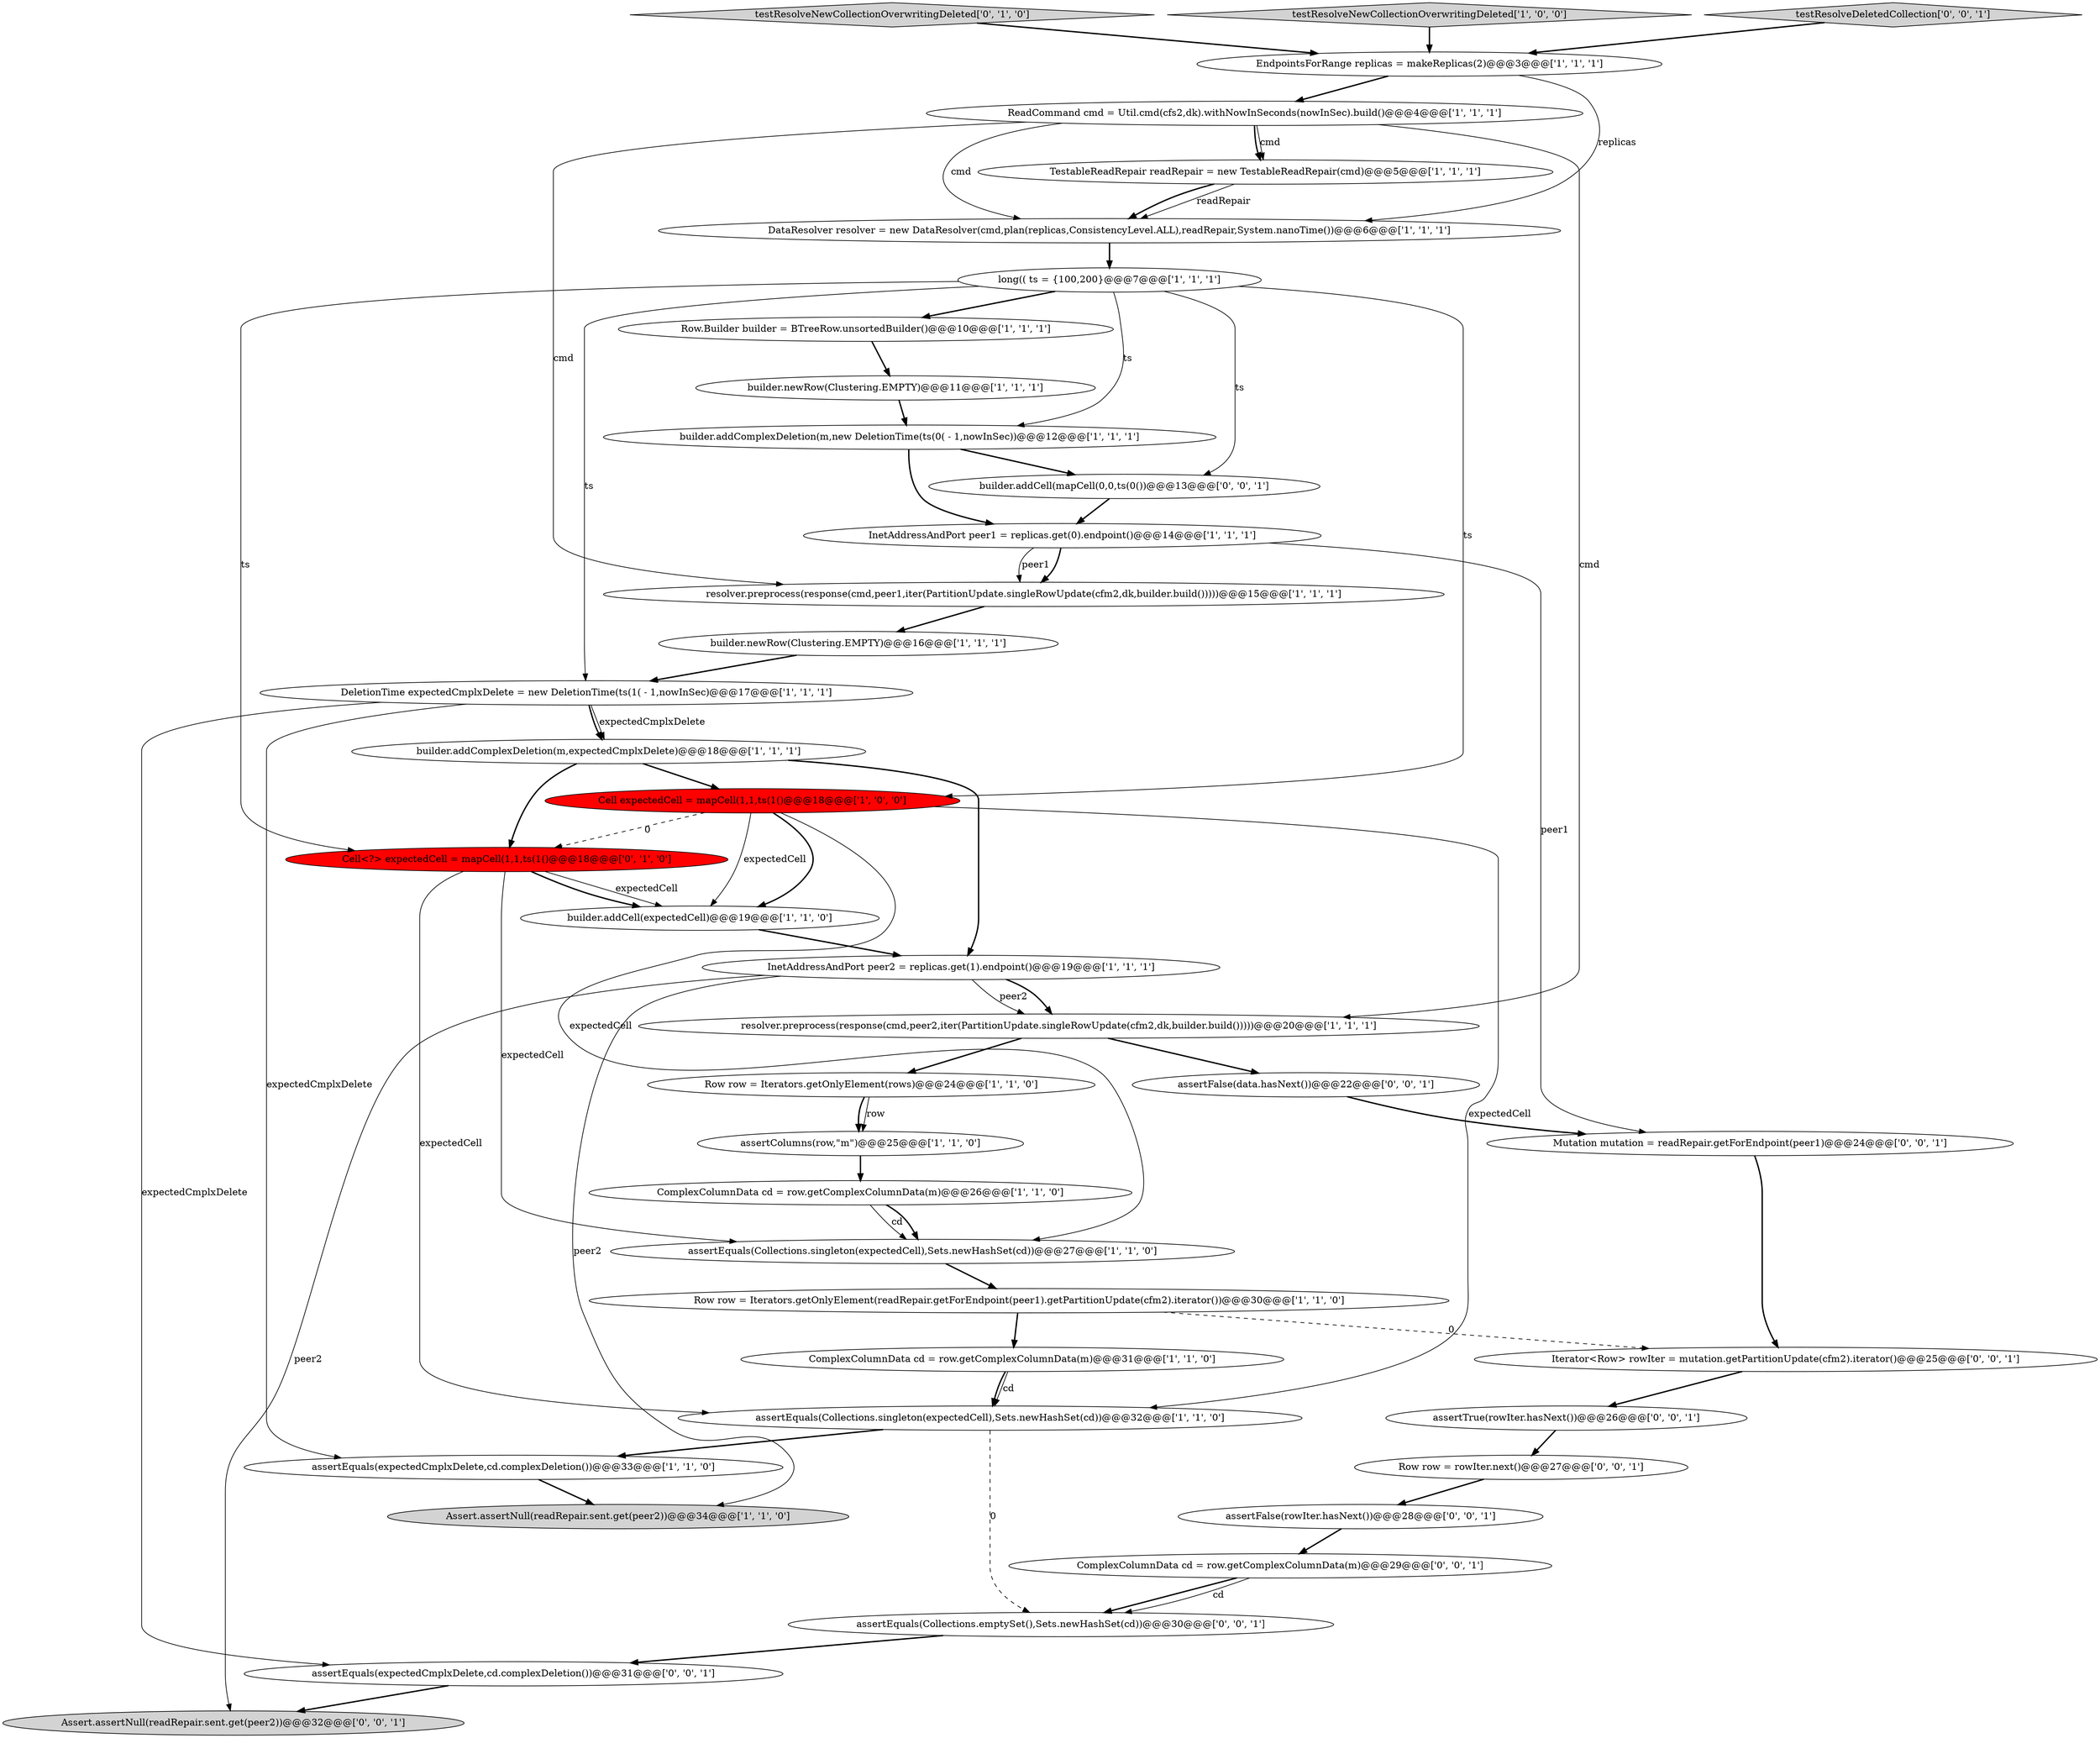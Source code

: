 digraph {
12 [style = filled, label = "assertEquals(Collections.singleton(expectedCell),Sets.newHashSet(cd))@@@27@@@['1', '1', '0']", fillcolor = white, shape = ellipse image = "AAA0AAABBB1BBB"];
19 [style = filled, label = "resolver.preprocess(response(cmd,peer2,iter(PartitionUpdate.singleRowUpdate(cfm2,dk,builder.build()))))@@@20@@@['1', '1', '1']", fillcolor = white, shape = ellipse image = "AAA0AAABBB1BBB"];
21 [style = filled, label = "InetAddressAndPort peer2 = replicas.get(1).endpoint()@@@19@@@['1', '1', '1']", fillcolor = white, shape = ellipse image = "AAA0AAABBB1BBB"];
35 [style = filled, label = "Iterator<Row> rowIter = mutation.getPartitionUpdate(cfm2).iterator()@@@25@@@['0', '0', '1']", fillcolor = white, shape = ellipse image = "AAA0AAABBB3BBB"];
4 [style = filled, label = "ComplexColumnData cd = row.getComplexColumnData(m)@@@26@@@['1', '1', '0']", fillcolor = white, shape = ellipse image = "AAA0AAABBB1BBB"];
22 [style = filled, label = "assertEquals(Collections.singleton(expectedCell),Sets.newHashSet(cd))@@@32@@@['1', '1', '0']", fillcolor = white, shape = ellipse image = "AAA0AAABBB1BBB"];
2 [style = filled, label = "ReadCommand cmd = Util.cmd(cfs2,dk).withNowInSeconds(nowInSec).build()@@@4@@@['1', '1', '1']", fillcolor = white, shape = ellipse image = "AAA0AAABBB1BBB"];
7 [style = filled, label = "builder.newRow(Clustering.EMPTY)@@@11@@@['1', '1', '1']", fillcolor = white, shape = ellipse image = "AAA0AAABBB1BBB"];
9 [style = filled, label = "Cell expectedCell = mapCell(1,1,ts(1()@@@18@@@['1', '0', '0']", fillcolor = red, shape = ellipse image = "AAA1AAABBB1BBB"];
14 [style = filled, label = "DataResolver resolver = new DataResolver(cmd,plan(replicas,ConsistencyLevel.ALL),readRepair,System.nanoTime())@@@6@@@['1', '1', '1']", fillcolor = white, shape = ellipse image = "AAA0AAABBB1BBB"];
32 [style = filled, label = "ComplexColumnData cd = row.getComplexColumnData(m)@@@29@@@['0', '0', '1']", fillcolor = white, shape = ellipse image = "AAA0AAABBB3BBB"];
6 [style = filled, label = "assertEquals(expectedCmplxDelete,cd.complexDeletion())@@@33@@@['1', '1', '0']", fillcolor = white, shape = ellipse image = "AAA0AAABBB1BBB"];
39 [style = filled, label = "assertFalse(rowIter.hasNext())@@@28@@@['0', '0', '1']", fillcolor = white, shape = ellipse image = "AAA0AAABBB3BBB"];
1 [style = filled, label = "long(( ts = {100,200}@@@7@@@['1', '1', '1']", fillcolor = white, shape = ellipse image = "AAA0AAABBB1BBB"];
23 [style = filled, label = "builder.addComplexDeletion(m,expectedCmplxDelete)@@@18@@@['1', '1', '1']", fillcolor = white, shape = ellipse image = "AAA0AAABBB1BBB"];
27 [style = filled, label = "testResolveNewCollectionOverwritingDeleted['0', '1', '0']", fillcolor = lightgray, shape = diamond image = "AAA0AAABBB2BBB"];
31 [style = filled, label = "Row row = rowIter.next()@@@27@@@['0', '0', '1']", fillcolor = white, shape = ellipse image = "AAA0AAABBB3BBB"];
15 [style = filled, label = "testResolveNewCollectionOverwritingDeleted['1', '0', '0']", fillcolor = lightgray, shape = diamond image = "AAA0AAABBB1BBB"];
13 [style = filled, label = "builder.addComplexDeletion(m,new DeletionTime(ts(0( - 1,nowInSec))@@@12@@@['1', '1', '1']", fillcolor = white, shape = ellipse image = "AAA0AAABBB1BBB"];
36 [style = filled, label = "testResolveDeletedCollection['0', '0', '1']", fillcolor = lightgray, shape = diamond image = "AAA0AAABBB3BBB"];
17 [style = filled, label = "assertColumns(row,\"m\")@@@25@@@['1', '1', '0']", fillcolor = white, shape = ellipse image = "AAA0AAABBB1BBB"];
8 [style = filled, label = "resolver.preprocess(response(cmd,peer1,iter(PartitionUpdate.singleRowUpdate(cfm2,dk,builder.build()))))@@@15@@@['1', '1', '1']", fillcolor = white, shape = ellipse image = "AAA0AAABBB1BBB"];
34 [style = filled, label = "assertTrue(rowIter.hasNext())@@@26@@@['0', '0', '1']", fillcolor = white, shape = ellipse image = "AAA0AAABBB3BBB"];
33 [style = filled, label = "assertEquals(expectedCmplxDelete,cd.complexDeletion())@@@31@@@['0', '0', '1']", fillcolor = white, shape = ellipse image = "AAA0AAABBB3BBB"];
28 [style = filled, label = "Cell<?> expectedCell = mapCell(1,1,ts(1()@@@18@@@['0', '1', '0']", fillcolor = red, shape = ellipse image = "AAA1AAABBB2BBB"];
29 [style = filled, label = "assertFalse(data.hasNext())@@@22@@@['0', '0', '1']", fillcolor = white, shape = ellipse image = "AAA0AAABBB3BBB"];
25 [style = filled, label = "EndpointsForRange replicas = makeReplicas(2)@@@3@@@['1', '1', '1']", fillcolor = white, shape = ellipse image = "AAA0AAABBB1BBB"];
37 [style = filled, label = "Mutation mutation = readRepair.getForEndpoint(peer1)@@@24@@@['0', '0', '1']", fillcolor = white, shape = ellipse image = "AAA0AAABBB3BBB"];
3 [style = filled, label = "Row.Builder builder = BTreeRow.unsortedBuilder()@@@10@@@['1', '1', '1']", fillcolor = white, shape = ellipse image = "AAA0AAABBB1BBB"];
24 [style = filled, label = "builder.addCell(expectedCell)@@@19@@@['1', '1', '0']", fillcolor = white, shape = ellipse image = "AAA0AAABBB1BBB"];
40 [style = filled, label = "assertEquals(Collections.emptySet(),Sets.newHashSet(cd))@@@30@@@['0', '0', '1']", fillcolor = white, shape = ellipse image = "AAA0AAABBB3BBB"];
38 [style = filled, label = "builder.addCell(mapCell(0,0,ts(0())@@@13@@@['0', '0', '1']", fillcolor = white, shape = ellipse image = "AAA0AAABBB3BBB"];
20 [style = filled, label = "InetAddressAndPort peer1 = replicas.get(0).endpoint()@@@14@@@['1', '1', '1']", fillcolor = white, shape = ellipse image = "AAA0AAABBB1BBB"];
26 [style = filled, label = "Row row = Iterators.getOnlyElement(readRepair.getForEndpoint(peer1).getPartitionUpdate(cfm2).iterator())@@@30@@@['1', '1', '0']", fillcolor = white, shape = ellipse image = "AAA0AAABBB1BBB"];
0 [style = filled, label = "builder.newRow(Clustering.EMPTY)@@@16@@@['1', '1', '1']", fillcolor = white, shape = ellipse image = "AAA0AAABBB1BBB"];
5 [style = filled, label = "Row row = Iterators.getOnlyElement(rows)@@@24@@@['1', '1', '0']", fillcolor = white, shape = ellipse image = "AAA0AAABBB1BBB"];
10 [style = filled, label = "ComplexColumnData cd = row.getComplexColumnData(m)@@@31@@@['1', '1', '0']", fillcolor = white, shape = ellipse image = "AAA0AAABBB1BBB"];
30 [style = filled, label = "Assert.assertNull(readRepair.sent.get(peer2))@@@32@@@['0', '0', '1']", fillcolor = lightgray, shape = ellipse image = "AAA0AAABBB3BBB"];
16 [style = filled, label = "Assert.assertNull(readRepair.sent.get(peer2))@@@34@@@['1', '1', '0']", fillcolor = lightgray, shape = ellipse image = "AAA0AAABBB1BBB"];
18 [style = filled, label = "TestableReadRepair readRepair = new TestableReadRepair(cmd)@@@5@@@['1', '1', '1']", fillcolor = white, shape = ellipse image = "AAA0AAABBB1BBB"];
11 [style = filled, label = "DeletionTime expectedCmplxDelete = new DeletionTime(ts(1( - 1,nowInSec)@@@17@@@['1', '1', '1']", fillcolor = white, shape = ellipse image = "AAA0AAABBB1BBB"];
7->13 [style = bold, label=""];
10->22 [style = bold, label=""];
11->33 [style = solid, label="expectedCmplxDelete"];
38->20 [style = bold, label=""];
11->23 [style = solid, label="expectedCmplxDelete"];
28->24 [style = solid, label="expectedCell"];
21->19 [style = bold, label=""];
1->28 [style = solid, label="ts"];
26->10 [style = bold, label=""];
10->22 [style = solid, label="cd"];
22->40 [style = dashed, label="0"];
15->25 [style = bold, label=""];
28->12 [style = solid, label="expectedCell"];
19->29 [style = bold, label=""];
18->14 [style = solid, label="readRepair"];
4->12 [style = solid, label="cd"];
21->19 [style = solid, label="peer2"];
9->28 [style = dashed, label="0"];
1->3 [style = bold, label=""];
21->16 [style = solid, label="peer2"];
0->11 [style = bold, label=""];
2->18 [style = bold, label=""];
34->31 [style = bold, label=""];
26->35 [style = dashed, label="0"];
12->26 [style = bold, label=""];
29->37 [style = bold, label=""];
9->24 [style = solid, label="expectedCell"];
9->12 [style = solid, label="expectedCell"];
5->17 [style = bold, label=""];
1->13 [style = solid, label="ts"];
25->14 [style = solid, label="replicas"];
25->2 [style = bold, label=""];
11->6 [style = solid, label="expectedCmplxDelete"];
21->30 [style = solid, label="peer2"];
14->1 [style = bold, label=""];
8->0 [style = bold, label=""];
23->28 [style = bold, label=""];
19->5 [style = bold, label=""];
1->11 [style = solid, label="ts"];
40->33 [style = bold, label=""];
20->8 [style = bold, label=""];
36->25 [style = bold, label=""];
9->22 [style = solid, label="expectedCell"];
20->8 [style = solid, label="peer1"];
23->21 [style = bold, label=""];
3->7 [style = bold, label=""];
24->21 [style = bold, label=""];
6->16 [style = bold, label=""];
2->18 [style = solid, label="cmd"];
32->40 [style = bold, label=""];
39->32 [style = bold, label=""];
2->8 [style = solid, label="cmd"];
1->9 [style = solid, label="ts"];
20->37 [style = solid, label="peer1"];
28->22 [style = solid, label="expectedCell"];
33->30 [style = bold, label=""];
4->12 [style = bold, label=""];
28->24 [style = bold, label=""];
32->40 [style = solid, label="cd"];
13->38 [style = bold, label=""];
2->19 [style = solid, label="cmd"];
5->17 [style = solid, label="row"];
31->39 [style = bold, label=""];
1->38 [style = solid, label="ts"];
37->35 [style = bold, label=""];
2->14 [style = solid, label="cmd"];
35->34 [style = bold, label=""];
23->9 [style = bold, label=""];
11->23 [style = bold, label=""];
18->14 [style = bold, label=""];
9->24 [style = bold, label=""];
17->4 [style = bold, label=""];
27->25 [style = bold, label=""];
22->6 [style = bold, label=""];
13->20 [style = bold, label=""];
}
